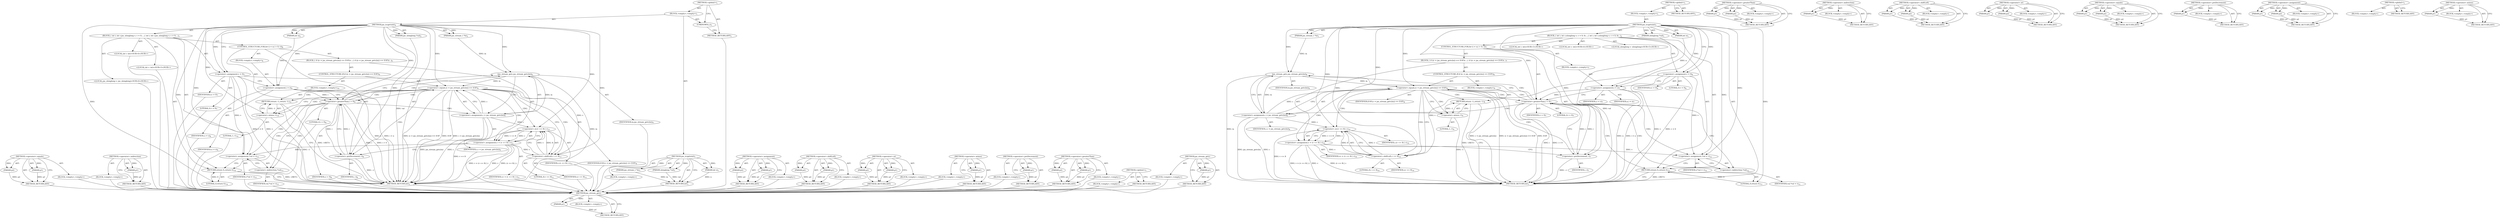 digraph "jas_stream_getc" {
vulnerable_96 [label=<(METHOD,jas_stream_getc)>];
vulnerable_97 [label=<(PARAM,p1)>];
vulnerable_98 [label=<(BLOCK,&lt;empty&gt;,&lt;empty&gt;)>];
vulnerable_99 [label=<(METHOD_RETURN,ANY)>];
vulnerable_6 [label=<(METHOD,&lt;global&gt;)<SUB>1</SUB>>];
vulnerable_7 [label=<(BLOCK,&lt;empty&gt;,&lt;empty&gt;)<SUB>1</SUB>>];
vulnerable_8 [label=<(METHOD,jas_iccgetuint)<SUB>1</SUB>>];
vulnerable_9 [label=<(PARAM,jas_stream_t *in)<SUB>1</SUB>>];
vulnerable_10 [label=<(PARAM,int n)<SUB>1</SUB>>];
vulnerable_11 [label=<(PARAM,ulonglong *val)<SUB>1</SUB>>];
vulnerable_12 [label=<(BLOCK,{
 	int i;
 	int c;
	ulonglong v;
 	v = 0;
 	fo...,{
 	int i;
 	int c;
	ulonglong v;
 	v = 0;
 	fo...)<SUB>2</SUB>>];
vulnerable_13 [label="<(LOCAL,int i: int)<SUB>3</SUB>>"];
vulnerable_14 [label="<(LOCAL,int c: int)<SUB>4</SUB>>"];
vulnerable_15 [label="<(LOCAL,ulonglong v: ulonglong)<SUB>5</SUB>>"];
vulnerable_16 [label=<(&lt;operator&gt;.assignment,v = 0)<SUB>6</SUB>>];
vulnerable_17 [label=<(IDENTIFIER,v,v = 0)<SUB>6</SUB>>];
vulnerable_18 [label=<(LITERAL,0,v = 0)<SUB>6</SUB>>];
vulnerable_19 [label=<(CONTROL_STRUCTURE,FOR,for (i = n;i &gt; 0;--i))<SUB>7</SUB>>];
vulnerable_20 [label=<(BLOCK,&lt;empty&gt;,&lt;empty&gt;)<SUB>7</SUB>>];
vulnerable_21 [label=<(&lt;operator&gt;.assignment,i = n)<SUB>7</SUB>>];
vulnerable_22 [label=<(IDENTIFIER,i,i = n)<SUB>7</SUB>>];
vulnerable_23 [label=<(IDENTIFIER,n,i = n)<SUB>7</SUB>>];
vulnerable_24 [label=<(&lt;operator&gt;.greaterThan,i &gt; 0)<SUB>7</SUB>>];
vulnerable_25 [label=<(IDENTIFIER,i,i &gt; 0)<SUB>7</SUB>>];
vulnerable_26 [label=<(LITERAL,0,i &gt; 0)<SUB>7</SUB>>];
vulnerable_27 [label=<(&lt;operator&gt;.preDecrement,--i)<SUB>7</SUB>>];
vulnerable_28 [label=<(IDENTIFIER,i,--i)<SUB>7</SUB>>];
vulnerable_29 [label=<(BLOCK,{
 		if ((c = jas_stream_getc(in)) == EOF)
			r...,{
 		if ((c = jas_stream_getc(in)) == EOF)
			r...)<SUB>7</SUB>>];
vulnerable_30 [label=<(CONTROL_STRUCTURE,IF,if ((c = jas_stream_getc(in)) == EOF))<SUB>8</SUB>>];
vulnerable_31 [label=<(&lt;operator&gt;.equals,(c = jas_stream_getc(in)) == EOF)<SUB>8</SUB>>];
vulnerable_32 [label=<(&lt;operator&gt;.assignment,c = jas_stream_getc(in))<SUB>8</SUB>>];
vulnerable_33 [label=<(IDENTIFIER,c,c = jas_stream_getc(in))<SUB>8</SUB>>];
vulnerable_34 [label=<(jas_stream_getc,jas_stream_getc(in))<SUB>8</SUB>>];
vulnerable_35 [label=<(IDENTIFIER,in,jas_stream_getc(in))<SUB>8</SUB>>];
vulnerable_36 [label=<(IDENTIFIER,EOF,(c = jas_stream_getc(in)) == EOF)<SUB>8</SUB>>];
vulnerable_37 [label=<(BLOCK,&lt;empty&gt;,&lt;empty&gt;)<SUB>9</SUB>>];
vulnerable_38 [label=<(RETURN,return -1;,return -1;)<SUB>9</SUB>>];
vulnerable_39 [label=<(&lt;operator&gt;.minus,-1)<SUB>9</SUB>>];
vulnerable_40 [label=<(LITERAL,1,-1)<SUB>9</SUB>>];
vulnerable_41 [label=<(&lt;operator&gt;.assignment,v = (v &lt;&lt; 8) | c)<SUB>10</SUB>>];
vulnerable_42 [label=<(IDENTIFIER,v,v = (v &lt;&lt; 8) | c)<SUB>10</SUB>>];
vulnerable_43 [label=<(&lt;operator&gt;.or,(v &lt;&lt; 8) | c)<SUB>10</SUB>>];
vulnerable_44 [label=<(&lt;operator&gt;.shiftLeft,v &lt;&lt; 8)<SUB>10</SUB>>];
vulnerable_45 [label=<(IDENTIFIER,v,v &lt;&lt; 8)<SUB>10</SUB>>];
vulnerable_46 [label=<(LITERAL,8,v &lt;&lt; 8)<SUB>10</SUB>>];
vulnerable_47 [label=<(IDENTIFIER,c,(v &lt;&lt; 8) | c)<SUB>10</SUB>>];
vulnerable_48 [label=<(&lt;operator&gt;.assignment,*val = v)<SUB>12</SUB>>];
vulnerable_49 [label=<(&lt;operator&gt;.indirection,*val)<SUB>12</SUB>>];
vulnerable_50 [label=<(IDENTIFIER,val,*val = v)<SUB>12</SUB>>];
vulnerable_51 [label=<(IDENTIFIER,v,*val = v)<SUB>12</SUB>>];
vulnerable_52 [label=<(RETURN,return 0;,return 0;)<SUB>13</SUB>>];
vulnerable_53 [label=<(LITERAL,0,return 0;)<SUB>13</SUB>>];
vulnerable_54 [label=<(METHOD_RETURN,int)<SUB>1</SUB>>];
vulnerable_56 [label=<(METHOD_RETURN,ANY)<SUB>1</SUB>>];
vulnerable_82 [label=<(METHOD,&lt;operator&gt;.greaterThan)>];
vulnerable_83 [label=<(PARAM,p1)>];
vulnerable_84 [label=<(PARAM,p2)>];
vulnerable_85 [label=<(BLOCK,&lt;empty&gt;,&lt;empty&gt;)>];
vulnerable_86 [label=<(METHOD_RETURN,ANY)>];
vulnerable_114 [label=<(METHOD,&lt;operator&gt;.indirection)>];
vulnerable_115 [label=<(PARAM,p1)>];
vulnerable_116 [label=<(BLOCK,&lt;empty&gt;,&lt;empty&gt;)>];
vulnerable_117 [label=<(METHOD_RETURN,ANY)>];
vulnerable_109 [label=<(METHOD,&lt;operator&gt;.shiftLeft)>];
vulnerable_110 [label=<(PARAM,p1)>];
vulnerable_111 [label=<(PARAM,p2)>];
vulnerable_112 [label=<(BLOCK,&lt;empty&gt;,&lt;empty&gt;)>];
vulnerable_113 [label=<(METHOD_RETURN,ANY)>];
vulnerable_104 [label=<(METHOD,&lt;operator&gt;.or)>];
vulnerable_105 [label=<(PARAM,p1)>];
vulnerable_106 [label=<(PARAM,p2)>];
vulnerable_107 [label=<(BLOCK,&lt;empty&gt;,&lt;empty&gt;)>];
vulnerable_108 [label=<(METHOD_RETURN,ANY)>];
vulnerable_91 [label=<(METHOD,&lt;operator&gt;.equals)>];
vulnerable_92 [label=<(PARAM,p1)>];
vulnerable_93 [label=<(PARAM,p2)>];
vulnerable_94 [label=<(BLOCK,&lt;empty&gt;,&lt;empty&gt;)>];
vulnerable_95 [label=<(METHOD_RETURN,ANY)>];
vulnerable_87 [label=<(METHOD,&lt;operator&gt;.preDecrement)>];
vulnerable_88 [label=<(PARAM,p1)>];
vulnerable_89 [label=<(BLOCK,&lt;empty&gt;,&lt;empty&gt;)>];
vulnerable_90 [label=<(METHOD_RETURN,ANY)>];
vulnerable_77 [label=<(METHOD,&lt;operator&gt;.assignment)>];
vulnerable_78 [label=<(PARAM,p1)>];
vulnerable_79 [label=<(PARAM,p2)>];
vulnerable_80 [label=<(BLOCK,&lt;empty&gt;,&lt;empty&gt;)>];
vulnerable_81 [label=<(METHOD_RETURN,ANY)>];
vulnerable_71 [label=<(METHOD,&lt;global&gt;)<SUB>1</SUB>>];
vulnerable_72 [label=<(BLOCK,&lt;empty&gt;,&lt;empty&gt;)>];
vulnerable_73 [label=<(METHOD_RETURN,ANY)>];
vulnerable_100 [label=<(METHOD,&lt;operator&gt;.minus)>];
vulnerable_101 [label=<(PARAM,p1)>];
vulnerable_102 [label=<(BLOCK,&lt;empty&gt;,&lt;empty&gt;)>];
vulnerable_103 [label=<(METHOD_RETURN,ANY)>];
fixed_101 [label=<(METHOD,&lt;operator&gt;.equals)>];
fixed_102 [label=<(PARAM,p1)>];
fixed_103 [label=<(PARAM,p2)>];
fixed_104 [label=<(BLOCK,&lt;empty&gt;,&lt;empty&gt;)>];
fixed_105 [label=<(METHOD_RETURN,ANY)>];
fixed_124 [label=<(METHOD,&lt;operator&gt;.indirection)>];
fixed_125 [label=<(PARAM,p1)>];
fixed_126 [label=<(BLOCK,&lt;empty&gt;,&lt;empty&gt;)>];
fixed_127 [label=<(METHOD_RETURN,ANY)>];
fixed_6 [label=<(METHOD,&lt;global&gt;)<SUB>1</SUB>>];
fixed_7 [label=<(BLOCK,&lt;empty&gt;,&lt;empty&gt;)<SUB>1</SUB>>];
fixed_8 [label=<(METHOD,jas_iccgetuint)<SUB>1</SUB>>];
fixed_9 [label=<(PARAM,jas_stream_t *in)<SUB>1</SUB>>];
fixed_10 [label=<(PARAM,int n)<SUB>1</SUB>>];
fixed_11 [label=<(PARAM,ulonglong *val)<SUB>1</SUB>>];
fixed_12 [label=<(BLOCK,&lt;empty&gt;,&lt;empty&gt;)>];
fixed_13 [label=<(METHOD_RETURN,int)<SUB>1</SUB>>];
fixed_15 [label=<(UNKNOWN,),))<SUB>1</SUB>>];
fixed_16 [label=<(METHOD,jas_iccgetuint)<SUB>2</SUB>>];
fixed_17 [label=<(PARAM,jas_stream_t *in)<SUB>2</SUB>>];
fixed_18 [label=<(PARAM,int n)<SUB>2</SUB>>];
fixed_19 [label=<(PARAM,jas_ulonglong *val)<SUB>2</SUB>>];
fixed_20 [label=<(BLOCK,{
 	int i;
 	int c;
	jas_ulonglong v;
 	v = 0;
...,{
 	int i;
 	int c;
	jas_ulonglong v;
 	v = 0;
...)<SUB>3</SUB>>];
fixed_21 [label="<(LOCAL,int i: int)<SUB>4</SUB>>"];
fixed_22 [label="<(LOCAL,int c: int)<SUB>5</SUB>>"];
fixed_23 [label="<(LOCAL,jas_ulonglong v: jas_ulonglong)<SUB>6</SUB>>"];
fixed_24 [label=<(&lt;operator&gt;.assignment,v = 0)<SUB>7</SUB>>];
fixed_25 [label=<(IDENTIFIER,v,v = 0)<SUB>7</SUB>>];
fixed_26 [label=<(LITERAL,0,v = 0)<SUB>7</SUB>>];
fixed_27 [label=<(CONTROL_STRUCTURE,FOR,for (i = n;i &gt; 0;--i))<SUB>8</SUB>>];
fixed_28 [label=<(BLOCK,&lt;empty&gt;,&lt;empty&gt;)<SUB>8</SUB>>];
fixed_29 [label=<(&lt;operator&gt;.assignment,i = n)<SUB>8</SUB>>];
fixed_30 [label=<(IDENTIFIER,i,i = n)<SUB>8</SUB>>];
fixed_31 [label=<(IDENTIFIER,n,i = n)<SUB>8</SUB>>];
fixed_32 [label=<(&lt;operator&gt;.greaterThan,i &gt; 0)<SUB>8</SUB>>];
fixed_33 [label=<(IDENTIFIER,i,i &gt; 0)<SUB>8</SUB>>];
fixed_34 [label=<(LITERAL,0,i &gt; 0)<SUB>8</SUB>>];
fixed_35 [label=<(&lt;operator&gt;.preDecrement,--i)<SUB>8</SUB>>];
fixed_36 [label=<(IDENTIFIER,i,--i)<SUB>8</SUB>>];
fixed_37 [label=<(BLOCK,{
 		if ((c = jas_stream_getc(in)) == EOF)
			r...,{
 		if ((c = jas_stream_getc(in)) == EOF)
			r...)<SUB>8</SUB>>];
fixed_38 [label=<(CONTROL_STRUCTURE,IF,if ((c = jas_stream_getc(in)) == EOF))<SUB>9</SUB>>];
fixed_39 [label=<(&lt;operator&gt;.equals,(c = jas_stream_getc(in)) == EOF)<SUB>9</SUB>>];
fixed_40 [label=<(&lt;operator&gt;.assignment,c = jas_stream_getc(in))<SUB>9</SUB>>];
fixed_41 [label=<(IDENTIFIER,c,c = jas_stream_getc(in))<SUB>9</SUB>>];
fixed_42 [label=<(jas_stream_getc,jas_stream_getc(in))<SUB>9</SUB>>];
fixed_43 [label=<(IDENTIFIER,in,jas_stream_getc(in))<SUB>9</SUB>>];
fixed_44 [label=<(IDENTIFIER,EOF,(c = jas_stream_getc(in)) == EOF)<SUB>9</SUB>>];
fixed_45 [label=<(BLOCK,&lt;empty&gt;,&lt;empty&gt;)<SUB>10</SUB>>];
fixed_46 [label=<(RETURN,return -1;,return -1;)<SUB>10</SUB>>];
fixed_47 [label=<(&lt;operator&gt;.minus,-1)<SUB>10</SUB>>];
fixed_48 [label=<(LITERAL,1,-1)<SUB>10</SUB>>];
fixed_49 [label=<(&lt;operator&gt;.assignment,v = (v &lt;&lt; 8) | c)<SUB>11</SUB>>];
fixed_50 [label=<(IDENTIFIER,v,v = (v &lt;&lt; 8) | c)<SUB>11</SUB>>];
fixed_51 [label=<(&lt;operator&gt;.or,(v &lt;&lt; 8) | c)<SUB>11</SUB>>];
fixed_52 [label=<(&lt;operator&gt;.shiftLeft,v &lt;&lt; 8)<SUB>11</SUB>>];
fixed_53 [label=<(IDENTIFIER,v,v &lt;&lt; 8)<SUB>11</SUB>>];
fixed_54 [label=<(LITERAL,8,v &lt;&lt; 8)<SUB>11</SUB>>];
fixed_55 [label=<(IDENTIFIER,c,(v &lt;&lt; 8) | c)<SUB>11</SUB>>];
fixed_56 [label=<(&lt;operator&gt;.assignment,*val = v)<SUB>13</SUB>>];
fixed_57 [label=<(&lt;operator&gt;.indirection,*val)<SUB>13</SUB>>];
fixed_58 [label=<(IDENTIFIER,val,*val = v)<SUB>13</SUB>>];
fixed_59 [label=<(IDENTIFIER,v,*val = v)<SUB>13</SUB>>];
fixed_60 [label=<(RETURN,return 0;,return 0;)<SUB>14</SUB>>];
fixed_61 [label=<(LITERAL,0,return 0;)<SUB>14</SUB>>];
fixed_62 [label=<(METHOD_RETURN,int)<SUB>2</SUB>>];
fixed_64 [label=<(METHOD_RETURN,ANY)<SUB>1</SUB>>];
fixed_87 [label=<(METHOD,&lt;operator&gt;.assignment)>];
fixed_88 [label=<(PARAM,p1)>];
fixed_89 [label=<(PARAM,p2)>];
fixed_90 [label=<(BLOCK,&lt;empty&gt;,&lt;empty&gt;)>];
fixed_91 [label=<(METHOD_RETURN,ANY)>];
fixed_119 [label=<(METHOD,&lt;operator&gt;.shiftLeft)>];
fixed_120 [label=<(PARAM,p1)>];
fixed_121 [label=<(PARAM,p2)>];
fixed_122 [label=<(BLOCK,&lt;empty&gt;,&lt;empty&gt;)>];
fixed_123 [label=<(METHOD_RETURN,ANY)>];
fixed_114 [label=<(METHOD,&lt;operator&gt;.or)>];
fixed_115 [label=<(PARAM,p1)>];
fixed_116 [label=<(PARAM,p2)>];
fixed_117 [label=<(BLOCK,&lt;empty&gt;,&lt;empty&gt;)>];
fixed_118 [label=<(METHOD_RETURN,ANY)>];
fixed_110 [label=<(METHOD,&lt;operator&gt;.minus)>];
fixed_111 [label=<(PARAM,p1)>];
fixed_112 [label=<(BLOCK,&lt;empty&gt;,&lt;empty&gt;)>];
fixed_113 [label=<(METHOD_RETURN,ANY)>];
fixed_97 [label=<(METHOD,&lt;operator&gt;.preDecrement)>];
fixed_98 [label=<(PARAM,p1)>];
fixed_99 [label=<(BLOCK,&lt;empty&gt;,&lt;empty&gt;)>];
fixed_100 [label=<(METHOD_RETURN,ANY)>];
fixed_92 [label=<(METHOD,&lt;operator&gt;.greaterThan)>];
fixed_93 [label=<(PARAM,p1)>];
fixed_94 [label=<(PARAM,p2)>];
fixed_95 [label=<(BLOCK,&lt;empty&gt;,&lt;empty&gt;)>];
fixed_96 [label=<(METHOD_RETURN,ANY)>];
fixed_81 [label=<(METHOD,&lt;global&gt;)<SUB>1</SUB>>];
fixed_82 [label=<(BLOCK,&lt;empty&gt;,&lt;empty&gt;)>];
fixed_83 [label=<(METHOD_RETURN,ANY)>];
fixed_106 [label=<(METHOD,jas_stream_getc)>];
fixed_107 [label=<(PARAM,p1)>];
fixed_108 [label=<(BLOCK,&lt;empty&gt;,&lt;empty&gt;)>];
fixed_109 [label=<(METHOD_RETURN,ANY)>];
vulnerable_96 -> vulnerable_97  [key=0, label="AST: "];
vulnerable_96 -> vulnerable_97  [key=1, label="DDG: "];
vulnerable_96 -> vulnerable_98  [key=0, label="AST: "];
vulnerable_96 -> vulnerable_99  [key=0, label="AST: "];
vulnerable_96 -> vulnerable_99  [key=1, label="CFG: "];
vulnerable_97 -> vulnerable_99  [key=0, label="DDG: p1"];
vulnerable_6 -> vulnerable_7  [key=0, label="AST: "];
vulnerable_6 -> vulnerable_56  [key=0, label="AST: "];
vulnerable_6 -> vulnerable_56  [key=1, label="CFG: "];
vulnerable_7 -> vulnerable_8  [key=0, label="AST: "];
vulnerable_8 -> vulnerable_9  [key=0, label="AST: "];
vulnerable_8 -> vulnerable_9  [key=1, label="DDG: "];
vulnerable_8 -> vulnerable_10  [key=0, label="AST: "];
vulnerable_8 -> vulnerable_10  [key=1, label="DDG: "];
vulnerable_8 -> vulnerable_11  [key=0, label="AST: "];
vulnerable_8 -> vulnerable_11  [key=1, label="DDG: "];
vulnerable_8 -> vulnerable_12  [key=0, label="AST: "];
vulnerable_8 -> vulnerable_54  [key=0, label="AST: "];
vulnerable_8 -> vulnerable_16  [key=0, label="CFG: "];
vulnerable_8 -> vulnerable_16  [key=1, label="DDG: "];
vulnerable_8 -> vulnerable_48  [key=0, label="DDG: "];
vulnerable_8 -> vulnerable_52  [key=0, label="DDG: "];
vulnerable_8 -> vulnerable_53  [key=0, label="DDG: "];
vulnerable_8 -> vulnerable_21  [key=0, label="DDG: "];
vulnerable_8 -> vulnerable_24  [key=0, label="DDG: "];
vulnerable_8 -> vulnerable_27  [key=0, label="DDG: "];
vulnerable_8 -> vulnerable_31  [key=0, label="DDG: "];
vulnerable_8 -> vulnerable_43  [key=0, label="DDG: "];
vulnerable_8 -> vulnerable_44  [key=0, label="DDG: "];
vulnerable_8 -> vulnerable_34  [key=0, label="DDG: "];
vulnerable_8 -> vulnerable_39  [key=0, label="DDG: "];
vulnerable_9 -> vulnerable_34  [key=0, label="DDG: in"];
vulnerable_10 -> vulnerable_21  [key=0, label="DDG: n"];
vulnerable_11 -> vulnerable_54  [key=0, label="DDG: val"];
vulnerable_12 -> vulnerable_13  [key=0, label="AST: "];
vulnerable_12 -> vulnerable_14  [key=0, label="AST: "];
vulnerable_12 -> vulnerable_15  [key=0, label="AST: "];
vulnerable_12 -> vulnerable_16  [key=0, label="AST: "];
vulnerable_12 -> vulnerable_19  [key=0, label="AST: "];
vulnerable_12 -> vulnerable_48  [key=0, label="AST: "];
vulnerable_12 -> vulnerable_52  [key=0, label="AST: "];
vulnerable_16 -> vulnerable_17  [key=0, label="AST: "];
vulnerable_16 -> vulnerable_18  [key=0, label="AST: "];
vulnerable_16 -> vulnerable_21  [key=0, label="CFG: "];
vulnerable_16 -> vulnerable_54  [key=0, label="DDG: v"];
vulnerable_16 -> vulnerable_54  [key=1, label="DDG: v = 0"];
vulnerable_16 -> vulnerable_48  [key=0, label="DDG: v"];
vulnerable_16 -> vulnerable_44  [key=0, label="DDG: v"];
vulnerable_19 -> vulnerable_20  [key=0, label="AST: "];
vulnerable_19 -> vulnerable_24  [key=0, label="AST: "];
vulnerable_19 -> vulnerable_27  [key=0, label="AST: "];
vulnerable_19 -> vulnerable_29  [key=0, label="AST: "];
vulnerable_20 -> vulnerable_21  [key=0, label="AST: "];
vulnerable_21 -> vulnerable_22  [key=0, label="AST: "];
vulnerable_21 -> vulnerable_23  [key=0, label="AST: "];
vulnerable_21 -> vulnerable_24  [key=0, label="CFG: "];
vulnerable_21 -> vulnerable_24  [key=1, label="DDG: i"];
vulnerable_21 -> vulnerable_54  [key=0, label="DDG: n"];
vulnerable_21 -> vulnerable_54  [key=1, label="DDG: i = n"];
vulnerable_24 -> vulnerable_25  [key=0, label="AST: "];
vulnerable_24 -> vulnerable_26  [key=0, label="AST: "];
vulnerable_24 -> vulnerable_34  [key=0, label="CFG: "];
vulnerable_24 -> vulnerable_34  [key=1, label="CDG: "];
vulnerable_24 -> vulnerable_49  [key=0, label="CFG: "];
vulnerable_24 -> vulnerable_49  [key=1, label="CDG: "];
vulnerable_24 -> vulnerable_54  [key=0, label="DDG: i"];
vulnerable_24 -> vulnerable_54  [key=1, label="DDG: i &gt; 0"];
vulnerable_24 -> vulnerable_27  [key=0, label="DDG: i"];
vulnerable_24 -> vulnerable_48  [key=0, label="CDG: "];
vulnerable_24 -> vulnerable_32  [key=0, label="CDG: "];
vulnerable_24 -> vulnerable_52  [key=0, label="CDG: "];
vulnerable_24 -> vulnerable_31  [key=0, label="CDG: "];
vulnerable_27 -> vulnerable_28  [key=0, label="AST: "];
vulnerable_27 -> vulnerable_24  [key=0, label="CFG: "];
vulnerable_27 -> vulnerable_24  [key=1, label="DDG: i"];
vulnerable_27 -> vulnerable_54  [key=0, label="DDG: --i"];
vulnerable_29 -> vulnerable_30  [key=0, label="AST: "];
vulnerable_29 -> vulnerable_41  [key=0, label="AST: "];
vulnerable_30 -> vulnerable_31  [key=0, label="AST: "];
vulnerable_30 -> vulnerable_37  [key=0, label="AST: "];
vulnerable_31 -> vulnerable_32  [key=0, label="AST: "];
vulnerable_31 -> vulnerable_36  [key=0, label="AST: "];
vulnerable_31 -> vulnerable_39  [key=0, label="CFG: "];
vulnerable_31 -> vulnerable_39  [key=1, label="CDG: "];
vulnerable_31 -> vulnerable_44  [key=0, label="CFG: "];
vulnerable_31 -> vulnerable_44  [key=1, label="CDG: "];
vulnerable_31 -> vulnerable_54  [key=0, label="DDG: c = jas_stream_getc(in)"];
vulnerable_31 -> vulnerable_54  [key=1, label="DDG: (c = jas_stream_getc(in)) == EOF"];
vulnerable_31 -> vulnerable_54  [key=2, label="DDG: EOF"];
vulnerable_31 -> vulnerable_24  [key=0, label="CDG: "];
vulnerable_31 -> vulnerable_38  [key=0, label="CDG: "];
vulnerable_31 -> vulnerable_41  [key=0, label="CDG: "];
vulnerable_31 -> vulnerable_27  [key=0, label="CDG: "];
vulnerable_31 -> vulnerable_43  [key=0, label="CDG: "];
vulnerable_32 -> vulnerable_33  [key=0, label="AST: "];
vulnerable_32 -> vulnerable_34  [key=0, label="AST: "];
vulnerable_32 -> vulnerable_31  [key=0, label="CFG: "];
vulnerable_32 -> vulnerable_31  [key=1, label="DDG: c"];
vulnerable_32 -> vulnerable_54  [key=0, label="DDG: c"];
vulnerable_32 -> vulnerable_54  [key=1, label="DDG: jas_stream_getc(in)"];
vulnerable_32 -> vulnerable_43  [key=0, label="DDG: c"];
vulnerable_34 -> vulnerable_35  [key=0, label="AST: "];
vulnerable_34 -> vulnerable_32  [key=0, label="CFG: "];
vulnerable_34 -> vulnerable_32  [key=1, label="DDG: in"];
vulnerable_34 -> vulnerable_54  [key=0, label="DDG: in"];
vulnerable_34 -> vulnerable_31  [key=0, label="DDG: in"];
vulnerable_37 -> vulnerable_38  [key=0, label="AST: "];
vulnerable_38 -> vulnerable_39  [key=0, label="AST: "];
vulnerable_38 -> vulnerable_54  [key=0, label="CFG: "];
vulnerable_38 -> vulnerable_54  [key=1, label="DDG: &lt;RET&gt;"];
vulnerable_39 -> vulnerable_40  [key=0, label="AST: "];
vulnerable_39 -> vulnerable_38  [key=0, label="CFG: "];
vulnerable_39 -> vulnerable_38  [key=1, label="DDG: -1"];
vulnerable_39 -> vulnerable_54  [key=0, label="DDG: -1"];
vulnerable_41 -> vulnerable_42  [key=0, label="AST: "];
vulnerable_41 -> vulnerable_43  [key=0, label="AST: "];
vulnerable_41 -> vulnerable_27  [key=0, label="CFG: "];
vulnerable_41 -> vulnerable_54  [key=0, label="DDG: v"];
vulnerable_41 -> vulnerable_54  [key=1, label="DDG: (v &lt;&lt; 8) | c"];
vulnerable_41 -> vulnerable_54  [key=2, label="DDG: v = (v &lt;&lt; 8) | c"];
vulnerable_41 -> vulnerable_48  [key=0, label="DDG: v"];
vulnerable_41 -> vulnerable_44  [key=0, label="DDG: v"];
vulnerable_43 -> vulnerable_44  [key=0, label="AST: "];
vulnerable_43 -> vulnerable_47  [key=0, label="AST: "];
vulnerable_43 -> vulnerable_41  [key=0, label="CFG: "];
vulnerable_43 -> vulnerable_41  [key=1, label="DDG: v &lt;&lt; 8"];
vulnerable_43 -> vulnerable_41  [key=2, label="DDG: c"];
vulnerable_43 -> vulnerable_54  [key=0, label="DDG: v &lt;&lt; 8"];
vulnerable_44 -> vulnerable_45  [key=0, label="AST: "];
vulnerable_44 -> vulnerable_46  [key=0, label="AST: "];
vulnerable_44 -> vulnerable_43  [key=0, label="CFG: "];
vulnerable_44 -> vulnerable_43  [key=1, label="DDG: v"];
vulnerable_44 -> vulnerable_43  [key=2, label="DDG: 8"];
vulnerable_48 -> vulnerable_49  [key=0, label="AST: "];
vulnerable_48 -> vulnerable_51  [key=0, label="AST: "];
vulnerable_48 -> vulnerable_52  [key=0, label="CFG: "];
vulnerable_49 -> vulnerable_50  [key=0, label="AST: "];
vulnerable_49 -> vulnerable_48  [key=0, label="CFG: "];
vulnerable_52 -> vulnerable_53  [key=0, label="AST: "];
vulnerable_52 -> vulnerable_54  [key=0, label="CFG: "];
vulnerable_52 -> vulnerable_54  [key=1, label="DDG: &lt;RET&gt;"];
vulnerable_53 -> vulnerable_52  [key=0, label="DDG: 0"];
vulnerable_82 -> vulnerable_83  [key=0, label="AST: "];
vulnerable_82 -> vulnerable_83  [key=1, label="DDG: "];
vulnerable_82 -> vulnerable_85  [key=0, label="AST: "];
vulnerable_82 -> vulnerable_84  [key=0, label="AST: "];
vulnerable_82 -> vulnerable_84  [key=1, label="DDG: "];
vulnerable_82 -> vulnerable_86  [key=0, label="AST: "];
vulnerable_82 -> vulnerable_86  [key=1, label="CFG: "];
vulnerable_83 -> vulnerable_86  [key=0, label="DDG: p1"];
vulnerable_84 -> vulnerable_86  [key=0, label="DDG: p2"];
vulnerable_114 -> vulnerable_115  [key=0, label="AST: "];
vulnerable_114 -> vulnerable_115  [key=1, label="DDG: "];
vulnerable_114 -> vulnerable_116  [key=0, label="AST: "];
vulnerable_114 -> vulnerable_117  [key=0, label="AST: "];
vulnerable_114 -> vulnerable_117  [key=1, label="CFG: "];
vulnerable_115 -> vulnerable_117  [key=0, label="DDG: p1"];
vulnerable_109 -> vulnerable_110  [key=0, label="AST: "];
vulnerable_109 -> vulnerable_110  [key=1, label="DDG: "];
vulnerable_109 -> vulnerable_112  [key=0, label="AST: "];
vulnerable_109 -> vulnerable_111  [key=0, label="AST: "];
vulnerable_109 -> vulnerable_111  [key=1, label="DDG: "];
vulnerable_109 -> vulnerable_113  [key=0, label="AST: "];
vulnerable_109 -> vulnerable_113  [key=1, label="CFG: "];
vulnerable_110 -> vulnerable_113  [key=0, label="DDG: p1"];
vulnerable_111 -> vulnerable_113  [key=0, label="DDG: p2"];
vulnerable_104 -> vulnerable_105  [key=0, label="AST: "];
vulnerable_104 -> vulnerable_105  [key=1, label="DDG: "];
vulnerable_104 -> vulnerable_107  [key=0, label="AST: "];
vulnerable_104 -> vulnerable_106  [key=0, label="AST: "];
vulnerable_104 -> vulnerable_106  [key=1, label="DDG: "];
vulnerable_104 -> vulnerable_108  [key=0, label="AST: "];
vulnerable_104 -> vulnerable_108  [key=1, label="CFG: "];
vulnerable_105 -> vulnerable_108  [key=0, label="DDG: p1"];
vulnerable_106 -> vulnerable_108  [key=0, label="DDG: p2"];
vulnerable_91 -> vulnerable_92  [key=0, label="AST: "];
vulnerable_91 -> vulnerable_92  [key=1, label="DDG: "];
vulnerable_91 -> vulnerable_94  [key=0, label="AST: "];
vulnerable_91 -> vulnerable_93  [key=0, label="AST: "];
vulnerable_91 -> vulnerable_93  [key=1, label="DDG: "];
vulnerable_91 -> vulnerable_95  [key=0, label="AST: "];
vulnerable_91 -> vulnerable_95  [key=1, label="CFG: "];
vulnerable_92 -> vulnerable_95  [key=0, label="DDG: p1"];
vulnerable_93 -> vulnerable_95  [key=0, label="DDG: p2"];
vulnerable_87 -> vulnerable_88  [key=0, label="AST: "];
vulnerable_87 -> vulnerable_88  [key=1, label="DDG: "];
vulnerable_87 -> vulnerable_89  [key=0, label="AST: "];
vulnerable_87 -> vulnerable_90  [key=0, label="AST: "];
vulnerable_87 -> vulnerable_90  [key=1, label="CFG: "];
vulnerable_88 -> vulnerable_90  [key=0, label="DDG: p1"];
vulnerable_77 -> vulnerable_78  [key=0, label="AST: "];
vulnerable_77 -> vulnerable_78  [key=1, label="DDG: "];
vulnerable_77 -> vulnerable_80  [key=0, label="AST: "];
vulnerable_77 -> vulnerable_79  [key=0, label="AST: "];
vulnerable_77 -> vulnerable_79  [key=1, label="DDG: "];
vulnerable_77 -> vulnerable_81  [key=0, label="AST: "];
vulnerable_77 -> vulnerable_81  [key=1, label="CFG: "];
vulnerable_78 -> vulnerable_81  [key=0, label="DDG: p1"];
vulnerable_79 -> vulnerable_81  [key=0, label="DDG: p2"];
vulnerable_71 -> vulnerable_72  [key=0, label="AST: "];
vulnerable_71 -> vulnerable_73  [key=0, label="AST: "];
vulnerable_71 -> vulnerable_73  [key=1, label="CFG: "];
vulnerable_100 -> vulnerable_101  [key=0, label="AST: "];
vulnerable_100 -> vulnerable_101  [key=1, label="DDG: "];
vulnerable_100 -> vulnerable_102  [key=0, label="AST: "];
vulnerable_100 -> vulnerable_103  [key=0, label="AST: "];
vulnerable_100 -> vulnerable_103  [key=1, label="CFG: "];
vulnerable_101 -> vulnerable_103  [key=0, label="DDG: p1"];
fixed_101 -> fixed_102  [key=0, label="AST: "];
fixed_101 -> fixed_102  [key=1, label="DDG: "];
fixed_101 -> fixed_104  [key=0, label="AST: "];
fixed_101 -> fixed_103  [key=0, label="AST: "];
fixed_101 -> fixed_103  [key=1, label="DDG: "];
fixed_101 -> fixed_105  [key=0, label="AST: "];
fixed_101 -> fixed_105  [key=1, label="CFG: "];
fixed_102 -> fixed_105  [key=0, label="DDG: p1"];
fixed_103 -> fixed_105  [key=0, label="DDG: p2"];
fixed_104 -> vulnerable_96  [key=0];
fixed_105 -> vulnerable_96  [key=0];
fixed_124 -> fixed_125  [key=0, label="AST: "];
fixed_124 -> fixed_125  [key=1, label="DDG: "];
fixed_124 -> fixed_126  [key=0, label="AST: "];
fixed_124 -> fixed_127  [key=0, label="AST: "];
fixed_124 -> fixed_127  [key=1, label="CFG: "];
fixed_125 -> fixed_127  [key=0, label="DDG: p1"];
fixed_126 -> vulnerable_96  [key=0];
fixed_127 -> vulnerable_96  [key=0];
fixed_6 -> fixed_7  [key=0, label="AST: "];
fixed_6 -> fixed_64  [key=0, label="AST: "];
fixed_6 -> fixed_15  [key=0, label="CFG: "];
fixed_7 -> fixed_8  [key=0, label="AST: "];
fixed_7 -> fixed_15  [key=0, label="AST: "];
fixed_7 -> fixed_16  [key=0, label="AST: "];
fixed_8 -> fixed_9  [key=0, label="AST: "];
fixed_8 -> fixed_9  [key=1, label="DDG: "];
fixed_8 -> fixed_10  [key=0, label="AST: "];
fixed_8 -> fixed_10  [key=1, label="DDG: "];
fixed_8 -> fixed_11  [key=0, label="AST: "];
fixed_8 -> fixed_11  [key=1, label="DDG: "];
fixed_8 -> fixed_12  [key=0, label="AST: "];
fixed_8 -> fixed_13  [key=0, label="AST: "];
fixed_8 -> fixed_13  [key=1, label="CFG: "];
fixed_9 -> fixed_13  [key=0, label="DDG: in"];
fixed_10 -> fixed_13  [key=0, label="DDG: n"];
fixed_11 -> fixed_13  [key=0, label="DDG: val"];
fixed_12 -> vulnerable_96  [key=0];
fixed_13 -> vulnerable_96  [key=0];
fixed_15 -> fixed_64  [key=0, label="CFG: "];
fixed_16 -> fixed_17  [key=0, label="AST: "];
fixed_16 -> fixed_17  [key=1, label="DDG: "];
fixed_16 -> fixed_18  [key=0, label="AST: "];
fixed_16 -> fixed_18  [key=1, label="DDG: "];
fixed_16 -> fixed_19  [key=0, label="AST: "];
fixed_16 -> fixed_19  [key=1, label="DDG: "];
fixed_16 -> fixed_20  [key=0, label="AST: "];
fixed_16 -> fixed_62  [key=0, label="AST: "];
fixed_16 -> fixed_24  [key=0, label="CFG: "];
fixed_16 -> fixed_24  [key=1, label="DDG: "];
fixed_16 -> fixed_56  [key=0, label="DDG: "];
fixed_16 -> fixed_60  [key=0, label="DDG: "];
fixed_16 -> fixed_61  [key=0, label="DDG: "];
fixed_16 -> fixed_29  [key=0, label="DDG: "];
fixed_16 -> fixed_32  [key=0, label="DDG: "];
fixed_16 -> fixed_35  [key=0, label="DDG: "];
fixed_16 -> fixed_39  [key=0, label="DDG: "];
fixed_16 -> fixed_51  [key=0, label="DDG: "];
fixed_16 -> fixed_52  [key=0, label="DDG: "];
fixed_16 -> fixed_42  [key=0, label="DDG: "];
fixed_16 -> fixed_47  [key=0, label="DDG: "];
fixed_17 -> fixed_42  [key=0, label="DDG: in"];
fixed_18 -> fixed_29  [key=0, label="DDG: n"];
fixed_19 -> fixed_62  [key=0, label="DDG: val"];
fixed_20 -> fixed_21  [key=0, label="AST: "];
fixed_20 -> fixed_22  [key=0, label="AST: "];
fixed_20 -> fixed_23  [key=0, label="AST: "];
fixed_20 -> fixed_24  [key=0, label="AST: "];
fixed_20 -> fixed_27  [key=0, label="AST: "];
fixed_20 -> fixed_56  [key=0, label="AST: "];
fixed_20 -> fixed_60  [key=0, label="AST: "];
fixed_21 -> vulnerable_96  [key=0];
fixed_22 -> vulnerable_96  [key=0];
fixed_23 -> vulnerable_96  [key=0];
fixed_24 -> fixed_25  [key=0, label="AST: "];
fixed_24 -> fixed_26  [key=0, label="AST: "];
fixed_24 -> fixed_29  [key=0, label="CFG: "];
fixed_24 -> fixed_62  [key=0, label="DDG: v"];
fixed_24 -> fixed_62  [key=1, label="DDG: v = 0"];
fixed_24 -> fixed_56  [key=0, label="DDG: v"];
fixed_24 -> fixed_52  [key=0, label="DDG: v"];
fixed_25 -> vulnerable_96  [key=0];
fixed_26 -> vulnerable_96  [key=0];
fixed_27 -> fixed_28  [key=0, label="AST: "];
fixed_27 -> fixed_32  [key=0, label="AST: "];
fixed_27 -> fixed_35  [key=0, label="AST: "];
fixed_27 -> fixed_37  [key=0, label="AST: "];
fixed_28 -> fixed_29  [key=0, label="AST: "];
fixed_29 -> fixed_30  [key=0, label="AST: "];
fixed_29 -> fixed_31  [key=0, label="AST: "];
fixed_29 -> fixed_32  [key=0, label="CFG: "];
fixed_29 -> fixed_32  [key=1, label="DDG: i"];
fixed_29 -> fixed_62  [key=0, label="DDG: n"];
fixed_29 -> fixed_62  [key=1, label="DDG: i = n"];
fixed_30 -> vulnerable_96  [key=0];
fixed_31 -> vulnerable_96  [key=0];
fixed_32 -> fixed_33  [key=0, label="AST: "];
fixed_32 -> fixed_34  [key=0, label="AST: "];
fixed_32 -> fixed_42  [key=0, label="CFG: "];
fixed_32 -> fixed_42  [key=1, label="CDG: "];
fixed_32 -> fixed_57  [key=0, label="CFG: "];
fixed_32 -> fixed_57  [key=1, label="CDG: "];
fixed_32 -> fixed_62  [key=0, label="DDG: i"];
fixed_32 -> fixed_62  [key=1, label="DDG: i &gt; 0"];
fixed_32 -> fixed_35  [key=0, label="DDG: i"];
fixed_32 -> fixed_60  [key=0, label="CDG: "];
fixed_32 -> fixed_56  [key=0, label="CDG: "];
fixed_32 -> fixed_40  [key=0, label="CDG: "];
fixed_32 -> fixed_39  [key=0, label="CDG: "];
fixed_33 -> vulnerable_96  [key=0];
fixed_34 -> vulnerable_96  [key=0];
fixed_35 -> fixed_36  [key=0, label="AST: "];
fixed_35 -> fixed_32  [key=0, label="CFG: "];
fixed_35 -> fixed_32  [key=1, label="DDG: i"];
fixed_35 -> fixed_62  [key=0, label="DDG: --i"];
fixed_36 -> vulnerable_96  [key=0];
fixed_37 -> fixed_38  [key=0, label="AST: "];
fixed_37 -> fixed_49  [key=0, label="AST: "];
fixed_38 -> fixed_39  [key=0, label="AST: "];
fixed_38 -> fixed_45  [key=0, label="AST: "];
fixed_39 -> fixed_40  [key=0, label="AST: "];
fixed_39 -> fixed_44  [key=0, label="AST: "];
fixed_39 -> fixed_47  [key=0, label="CFG: "];
fixed_39 -> fixed_47  [key=1, label="CDG: "];
fixed_39 -> fixed_52  [key=0, label="CFG: "];
fixed_39 -> fixed_52  [key=1, label="CDG: "];
fixed_39 -> fixed_62  [key=0, label="DDG: c = jas_stream_getc(in)"];
fixed_39 -> fixed_62  [key=1, label="DDG: (c = jas_stream_getc(in)) == EOF"];
fixed_39 -> fixed_62  [key=2, label="DDG: EOF"];
fixed_39 -> fixed_32  [key=0, label="CDG: "];
fixed_39 -> fixed_49  [key=0, label="CDG: "];
fixed_39 -> fixed_51  [key=0, label="CDG: "];
fixed_39 -> fixed_46  [key=0, label="CDG: "];
fixed_39 -> fixed_35  [key=0, label="CDG: "];
fixed_40 -> fixed_41  [key=0, label="AST: "];
fixed_40 -> fixed_42  [key=0, label="AST: "];
fixed_40 -> fixed_39  [key=0, label="CFG: "];
fixed_40 -> fixed_39  [key=1, label="DDG: c"];
fixed_40 -> fixed_62  [key=0, label="DDG: c"];
fixed_40 -> fixed_62  [key=1, label="DDG: jas_stream_getc(in)"];
fixed_40 -> fixed_51  [key=0, label="DDG: c"];
fixed_41 -> vulnerable_96  [key=0];
fixed_42 -> fixed_43  [key=0, label="AST: "];
fixed_42 -> fixed_40  [key=0, label="CFG: "];
fixed_42 -> fixed_40  [key=1, label="DDG: in"];
fixed_42 -> fixed_62  [key=0, label="DDG: in"];
fixed_42 -> fixed_39  [key=0, label="DDG: in"];
fixed_43 -> vulnerable_96  [key=0];
fixed_44 -> vulnerable_96  [key=0];
fixed_45 -> fixed_46  [key=0, label="AST: "];
fixed_46 -> fixed_47  [key=0, label="AST: "];
fixed_46 -> fixed_62  [key=0, label="CFG: "];
fixed_46 -> fixed_62  [key=1, label="DDG: &lt;RET&gt;"];
fixed_47 -> fixed_48  [key=0, label="AST: "];
fixed_47 -> fixed_46  [key=0, label="CFG: "];
fixed_47 -> fixed_46  [key=1, label="DDG: -1"];
fixed_47 -> fixed_62  [key=0, label="DDG: -1"];
fixed_48 -> vulnerable_96  [key=0];
fixed_49 -> fixed_50  [key=0, label="AST: "];
fixed_49 -> fixed_51  [key=0, label="AST: "];
fixed_49 -> fixed_35  [key=0, label="CFG: "];
fixed_49 -> fixed_62  [key=0, label="DDG: v"];
fixed_49 -> fixed_62  [key=1, label="DDG: (v &lt;&lt; 8) | c"];
fixed_49 -> fixed_62  [key=2, label="DDG: v = (v &lt;&lt; 8) | c"];
fixed_49 -> fixed_56  [key=0, label="DDG: v"];
fixed_49 -> fixed_52  [key=0, label="DDG: v"];
fixed_50 -> vulnerable_96  [key=0];
fixed_51 -> fixed_52  [key=0, label="AST: "];
fixed_51 -> fixed_55  [key=0, label="AST: "];
fixed_51 -> fixed_49  [key=0, label="CFG: "];
fixed_51 -> fixed_49  [key=1, label="DDG: v &lt;&lt; 8"];
fixed_51 -> fixed_49  [key=2, label="DDG: c"];
fixed_51 -> fixed_62  [key=0, label="DDG: v &lt;&lt; 8"];
fixed_52 -> fixed_53  [key=0, label="AST: "];
fixed_52 -> fixed_54  [key=0, label="AST: "];
fixed_52 -> fixed_51  [key=0, label="CFG: "];
fixed_52 -> fixed_51  [key=1, label="DDG: v"];
fixed_52 -> fixed_51  [key=2, label="DDG: 8"];
fixed_53 -> vulnerable_96  [key=0];
fixed_54 -> vulnerable_96  [key=0];
fixed_55 -> vulnerable_96  [key=0];
fixed_56 -> fixed_57  [key=0, label="AST: "];
fixed_56 -> fixed_59  [key=0, label="AST: "];
fixed_56 -> fixed_60  [key=0, label="CFG: "];
fixed_57 -> fixed_58  [key=0, label="AST: "];
fixed_57 -> fixed_56  [key=0, label="CFG: "];
fixed_58 -> vulnerable_96  [key=0];
fixed_59 -> vulnerable_96  [key=0];
fixed_60 -> fixed_61  [key=0, label="AST: "];
fixed_60 -> fixed_62  [key=0, label="CFG: "];
fixed_60 -> fixed_62  [key=1, label="DDG: &lt;RET&gt;"];
fixed_61 -> fixed_60  [key=0, label="DDG: 0"];
fixed_62 -> vulnerable_96  [key=0];
fixed_64 -> vulnerable_96  [key=0];
fixed_87 -> fixed_88  [key=0, label="AST: "];
fixed_87 -> fixed_88  [key=1, label="DDG: "];
fixed_87 -> fixed_90  [key=0, label="AST: "];
fixed_87 -> fixed_89  [key=0, label="AST: "];
fixed_87 -> fixed_89  [key=1, label="DDG: "];
fixed_87 -> fixed_91  [key=0, label="AST: "];
fixed_87 -> fixed_91  [key=1, label="CFG: "];
fixed_88 -> fixed_91  [key=0, label="DDG: p1"];
fixed_89 -> fixed_91  [key=0, label="DDG: p2"];
fixed_90 -> vulnerable_96  [key=0];
fixed_91 -> vulnerable_96  [key=0];
fixed_119 -> fixed_120  [key=0, label="AST: "];
fixed_119 -> fixed_120  [key=1, label="DDG: "];
fixed_119 -> fixed_122  [key=0, label="AST: "];
fixed_119 -> fixed_121  [key=0, label="AST: "];
fixed_119 -> fixed_121  [key=1, label="DDG: "];
fixed_119 -> fixed_123  [key=0, label="AST: "];
fixed_119 -> fixed_123  [key=1, label="CFG: "];
fixed_120 -> fixed_123  [key=0, label="DDG: p1"];
fixed_121 -> fixed_123  [key=0, label="DDG: p2"];
fixed_122 -> vulnerable_96  [key=0];
fixed_123 -> vulnerable_96  [key=0];
fixed_114 -> fixed_115  [key=0, label="AST: "];
fixed_114 -> fixed_115  [key=1, label="DDG: "];
fixed_114 -> fixed_117  [key=0, label="AST: "];
fixed_114 -> fixed_116  [key=0, label="AST: "];
fixed_114 -> fixed_116  [key=1, label="DDG: "];
fixed_114 -> fixed_118  [key=0, label="AST: "];
fixed_114 -> fixed_118  [key=1, label="CFG: "];
fixed_115 -> fixed_118  [key=0, label="DDG: p1"];
fixed_116 -> fixed_118  [key=0, label="DDG: p2"];
fixed_117 -> vulnerable_96  [key=0];
fixed_118 -> vulnerable_96  [key=0];
fixed_110 -> fixed_111  [key=0, label="AST: "];
fixed_110 -> fixed_111  [key=1, label="DDG: "];
fixed_110 -> fixed_112  [key=0, label="AST: "];
fixed_110 -> fixed_113  [key=0, label="AST: "];
fixed_110 -> fixed_113  [key=1, label="CFG: "];
fixed_111 -> fixed_113  [key=0, label="DDG: p1"];
fixed_112 -> vulnerable_96  [key=0];
fixed_113 -> vulnerable_96  [key=0];
fixed_97 -> fixed_98  [key=0, label="AST: "];
fixed_97 -> fixed_98  [key=1, label="DDG: "];
fixed_97 -> fixed_99  [key=0, label="AST: "];
fixed_97 -> fixed_100  [key=0, label="AST: "];
fixed_97 -> fixed_100  [key=1, label="CFG: "];
fixed_98 -> fixed_100  [key=0, label="DDG: p1"];
fixed_99 -> vulnerable_96  [key=0];
fixed_100 -> vulnerable_96  [key=0];
fixed_92 -> fixed_93  [key=0, label="AST: "];
fixed_92 -> fixed_93  [key=1, label="DDG: "];
fixed_92 -> fixed_95  [key=0, label="AST: "];
fixed_92 -> fixed_94  [key=0, label="AST: "];
fixed_92 -> fixed_94  [key=1, label="DDG: "];
fixed_92 -> fixed_96  [key=0, label="AST: "];
fixed_92 -> fixed_96  [key=1, label="CFG: "];
fixed_93 -> fixed_96  [key=0, label="DDG: p1"];
fixed_94 -> fixed_96  [key=0, label="DDG: p2"];
fixed_95 -> vulnerable_96  [key=0];
fixed_96 -> vulnerable_96  [key=0];
fixed_81 -> fixed_82  [key=0, label="AST: "];
fixed_81 -> fixed_83  [key=0, label="AST: "];
fixed_81 -> fixed_83  [key=1, label="CFG: "];
fixed_82 -> vulnerable_96  [key=0];
fixed_83 -> vulnerable_96  [key=0];
fixed_106 -> fixed_107  [key=0, label="AST: "];
fixed_106 -> fixed_107  [key=1, label="DDG: "];
fixed_106 -> fixed_108  [key=0, label="AST: "];
fixed_106 -> fixed_109  [key=0, label="AST: "];
fixed_106 -> fixed_109  [key=1, label="CFG: "];
fixed_107 -> fixed_109  [key=0, label="DDG: p1"];
fixed_108 -> vulnerable_96  [key=0];
fixed_109 -> vulnerable_96  [key=0];
}
